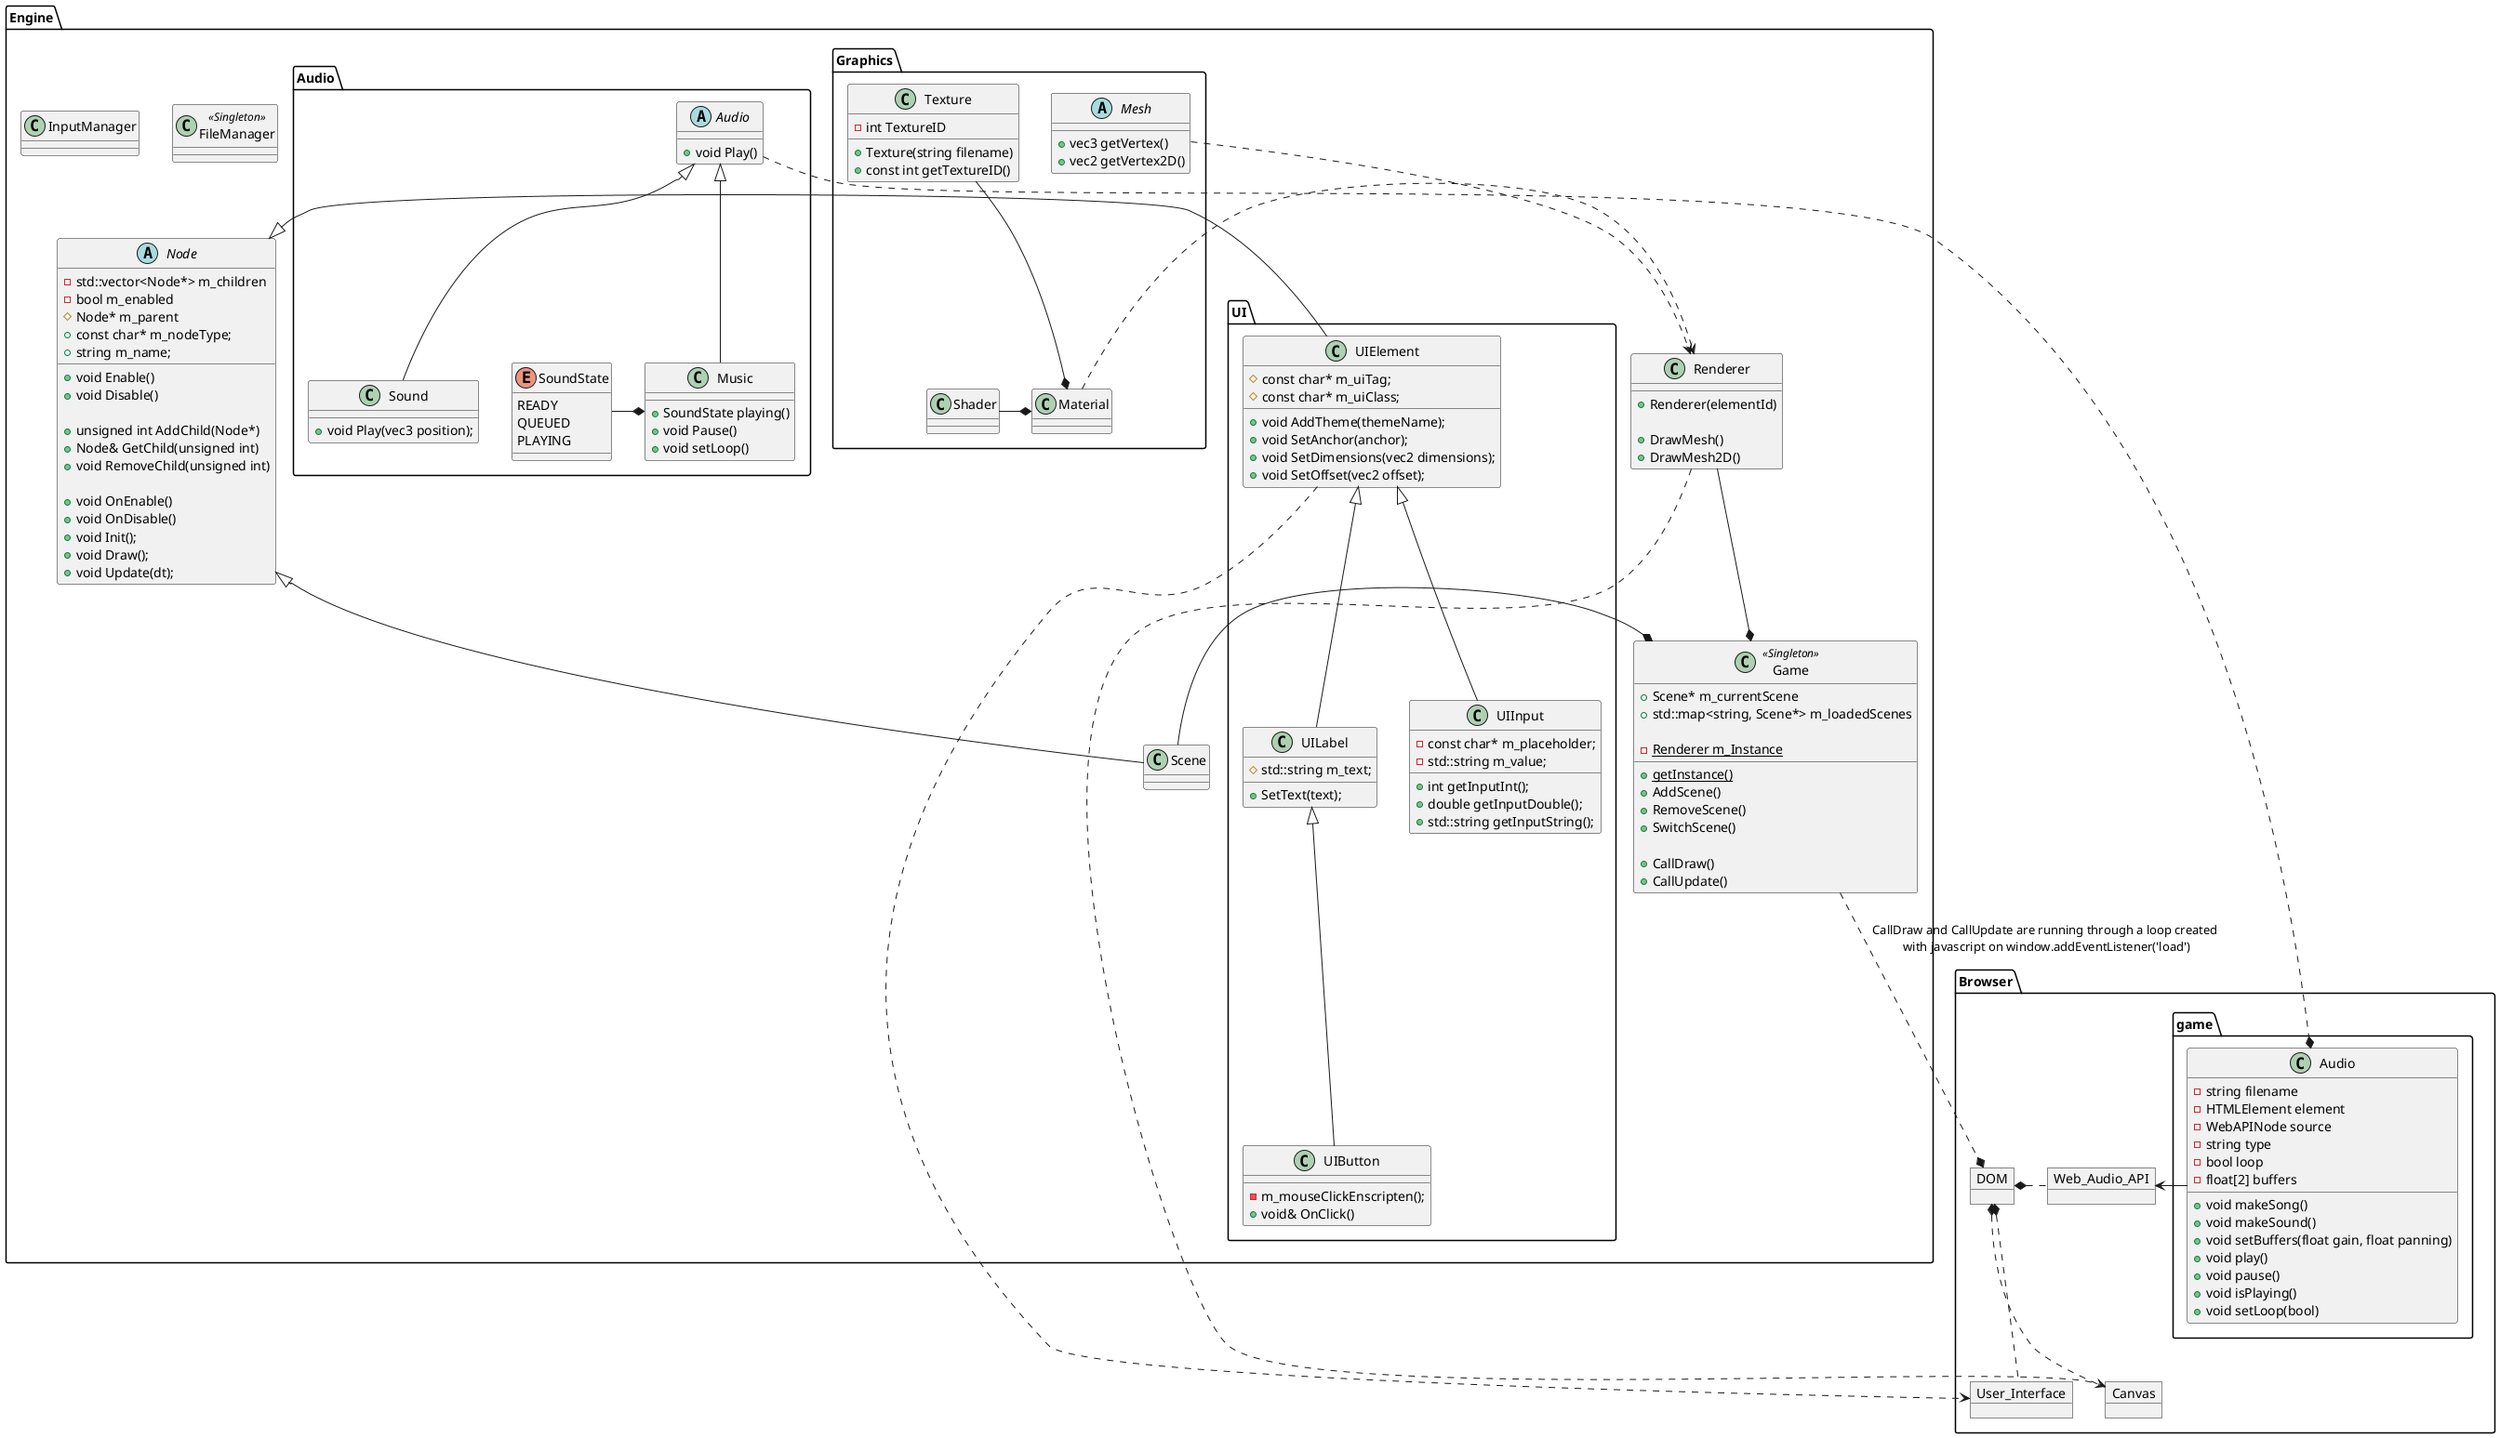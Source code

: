 @startuml EngineArchitecture

namespace Engine {
  class Renderer {
    + {method} Renderer(elementId)
    
    + {method} DrawMesh()
    + {method} DrawMesh2D()
  }

  class FileManager <<Singleton>> {
    
  }

  class Game <<Singleton>> {
    + Scene* m_currentScene
    + std::map<string, Scene*> m_loadedScenes

    - {static} Renderer m_Instance
    + {static} {method} getInstance()

    
    + {method} AddScene()
    + {method} RemoveScene()
    + {method} SwitchScene()

    + {method} CallDraw()
    + {method} CallUpdate()
  }
  
  abstract Node {
    - std::vector<Node*> m_children
    - bool m_enabled
    # Node* m_parent
    + const char* m_nodeType;
    + string m_name;

    + {method} void Enable()
    + {method} void Disable()

    + {method} unsigned int AddChild(Node*)
    + {method} Node& GetChild(unsigned int)
    + {method} void RemoveChild(unsigned int)

    + {method} void OnEnable()
    + {method} void OnDisable()
    + {method} void Init();
    + {method} void Draw();
    + {method} void Update(dt);
  }

  class Scene extends Node

  class InputManager {

  }

  Scene -* Game
  Renderer --* Game

  namespace UI {
    class UIElement {
      # const char* m_uiTag;
      # const char* m_uiClass;

      + {method} void AddTheme(themeName);
      + {method} void SetAnchor(anchor);
      + {method} void SetDimensions(vec2 dimensions);
      + {method} void SetOffset(vec2 offset);
    }

    class UILabel extends UIElement {
      # std::string m_text;

      + {method} SetText(text);
    }

    class UIButton extends UILabel {
      - {method} m_mouseClickEnscripten();
      + void& OnClick()
    }

    class UIInput extends UIElement {
      - const char* m_placeholder;
      - std::string m_value;

      + {method} int getInputInt();
      + {method} double getInputDouble();
      + {method} std::string getInputString();
    }
  }

  UI.UIElement -|> Node

  namespace Graphics {
    abstract Mesh {
      + {method} vec3 getVertex()
      + {method} vec2 getVertex2D()
    }

    class Texture {
      - int TextureID
      + {method} Texture(string filename)
      + {method} const int getTextureID()
    }

    class Shader {

    }

    class Material {

    }

    Texture --* Material    
    Shader -* Material
  }

  namespace Audio {
    enum SoundState {
      READY
      QUEUED
      PLAYING
    }

    abstract Audio {
      + void Play()
    }

    class Sound extends Audio {
      + void Play(vec3 position);
    }

    class Music extends Audio {
      + SoundState playing()
      + void Pause()
      + void setLoop()
    }

    SoundState -* Music
  }

  Graphics.Material .> Renderer 
  Graphics.Mesh .> Renderer 
}

namespace Browser {
  Object Canvas
  Object User_Interface
  Object DOM
  Object Web_Audio_API

  class game.Audio {
    - string filename
    - HTMLElement element
    - WebAPINode source
    - string type
    - bool loop
    - float[2] buffers

    + {method} void makeSong()
    + {method} void makeSound()
    + {method} void setBuffers(float gain, float panning)
    + {method} void play()
    + {method} void pause()
    + {method} void isPlaying()
    + {method} void setLoop(bool)
  }

  DOM *.. User_Interface
  DOM *.. Canvas
  DOM *. Web_Audio_API

  game.Audio -> Web_Audio_API
}

Engine.Renderer .> Browser.Canvas
Engine.Game ..* Browser.DOM : "CallDraw and CallUpdate are running through a loop created \nwith javascript on window.addEventListener('load')"
Engine.UI.UIElement ..> Browser.User_Interface
Engine.Audio.Audio ..* Browser.game.Audio

@enduml